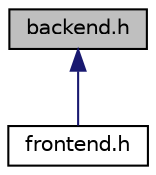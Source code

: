 digraph "backend.h"
{
 // LATEX_PDF_SIZE
  edge [fontname="Helvetica",fontsize="10",labelfontname="Helvetica",labelfontsize="10"];
  node [fontname="Helvetica",fontsize="10",shape=record];
  Node1 [label="backend.h",height=0.2,width=0.4,color="black", fillcolor="grey75", style="filled", fontcolor="black",tooltip="Backend functions for a functioning database (e.g. to be used by a store)"];
  Node1 -> Node2 [dir="back",color="midnightblue",fontsize="10",style="solid",fontname="Helvetica"];
  Node2 [label="frontend.h",height=0.2,width=0.4,color="black", fillcolor="white", style="filled",URL="$frontend_8h.html",tooltip="Frontend functions for a functioning database (e.g. to be used by a store)"];
}
